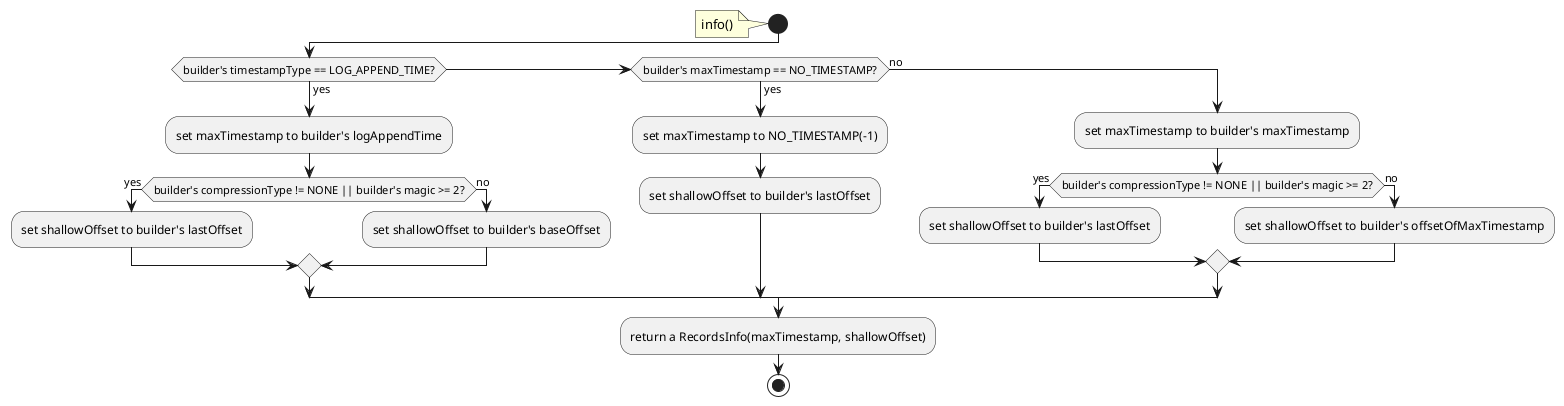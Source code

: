 @startuml
start
note left: info()
if (builder's timestampType == LOG_APPEND_TIME?) then(yes)
		:set maxTimestamp to builder's logAppendTime;
	if (builder's compressionType != NONE || builder's magic >= 2?) then(yes)
		:set shallowOffset to builder's lastOffset;
	else(no)
		:set shallowOffset to builder's baseOffset;
	endif
elseif (builder's maxTimestamp == NO_TIMESTAMP?) then(yes)
	:set maxTimestamp to NO_TIMESTAMP(-1);
	:set shallowOffset to builder's lastOffset;
else(no)
	:set maxTimestamp to builder's maxTimestamp;
	if (builder's compressionType != NONE || builder's magic >= 2?) then(yes)
		:set shallowOffset to builder's lastOffset;
	else(no)
		:set shallowOffset to builder's offsetOfMaxTimestamp;
	endif	
endif
:return a RecordsInfo(maxTimestamp, shallowOffset);
stop
@enduml
